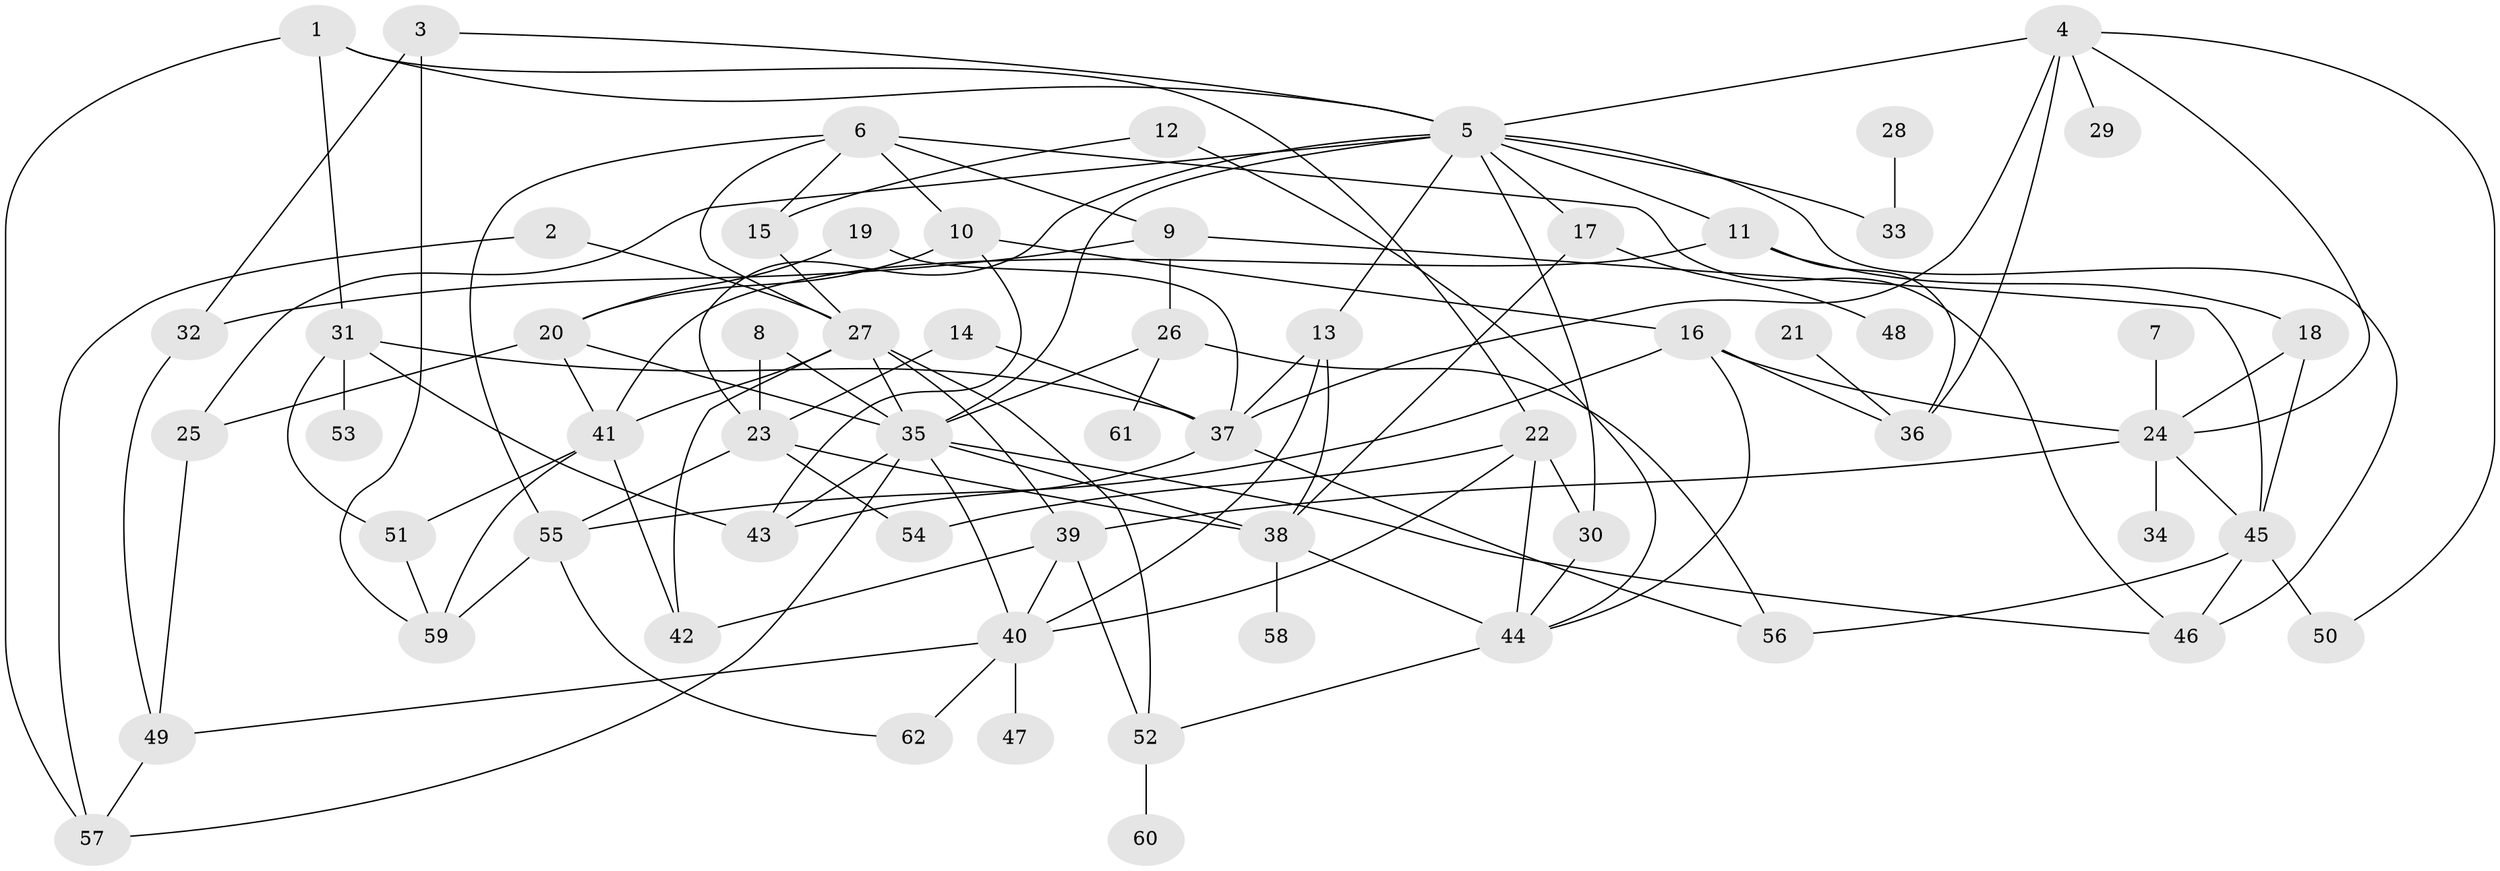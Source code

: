 // original degree distribution, {8: 0.016260162601626018, 4: 0.14634146341463414, 2: 0.3089430894308943, 3: 0.2601626016260163, 6: 0.04065040650406504, 5: 0.07317073170731707, 7: 0.008130081300813009, 1: 0.14634146341463414}
// Generated by graph-tools (version 1.1) at 2025/49/03/09/25 03:49:25]
// undirected, 62 vertices, 117 edges
graph export_dot {
graph [start="1"]
  node [color=gray90,style=filled];
  1;
  2;
  3;
  4;
  5;
  6;
  7;
  8;
  9;
  10;
  11;
  12;
  13;
  14;
  15;
  16;
  17;
  18;
  19;
  20;
  21;
  22;
  23;
  24;
  25;
  26;
  27;
  28;
  29;
  30;
  31;
  32;
  33;
  34;
  35;
  36;
  37;
  38;
  39;
  40;
  41;
  42;
  43;
  44;
  45;
  46;
  47;
  48;
  49;
  50;
  51;
  52;
  53;
  54;
  55;
  56;
  57;
  58;
  59;
  60;
  61;
  62;
  1 -- 5 [weight=1.0];
  1 -- 22 [weight=1.0];
  1 -- 31 [weight=1.0];
  1 -- 57 [weight=1.0];
  2 -- 27 [weight=1.0];
  2 -- 57 [weight=1.0];
  3 -- 5 [weight=1.0];
  3 -- 32 [weight=1.0];
  3 -- 59 [weight=1.0];
  4 -- 5 [weight=1.0];
  4 -- 24 [weight=1.0];
  4 -- 29 [weight=1.0];
  4 -- 36 [weight=1.0];
  4 -- 37 [weight=1.0];
  4 -- 50 [weight=1.0];
  5 -- 11 [weight=1.0];
  5 -- 13 [weight=1.0];
  5 -- 17 [weight=1.0];
  5 -- 23 [weight=1.0];
  5 -- 25 [weight=1.0];
  5 -- 30 [weight=1.0];
  5 -- 33 [weight=1.0];
  5 -- 35 [weight=1.0];
  5 -- 46 [weight=1.0];
  6 -- 9 [weight=1.0];
  6 -- 10 [weight=1.0];
  6 -- 15 [weight=1.0];
  6 -- 27 [weight=1.0];
  6 -- 46 [weight=1.0];
  6 -- 55 [weight=1.0];
  7 -- 24 [weight=1.0];
  8 -- 23 [weight=1.0];
  8 -- 35 [weight=1.0];
  9 -- 26 [weight=1.0];
  9 -- 32 [weight=1.0];
  9 -- 45 [weight=1.0];
  10 -- 16 [weight=1.0];
  10 -- 20 [weight=1.0];
  10 -- 43 [weight=1.0];
  11 -- 18 [weight=1.0];
  11 -- 36 [weight=1.0];
  11 -- 41 [weight=1.0];
  12 -- 15 [weight=1.0];
  12 -- 44 [weight=1.0];
  13 -- 37 [weight=1.0];
  13 -- 38 [weight=1.0];
  13 -- 40 [weight=1.0];
  14 -- 23 [weight=1.0];
  14 -- 37 [weight=1.0];
  15 -- 27 [weight=1.0];
  16 -- 24 [weight=1.0];
  16 -- 36 [weight=1.0];
  16 -- 44 [weight=1.0];
  16 -- 55 [weight=1.0];
  17 -- 38 [weight=1.0];
  17 -- 48 [weight=1.0];
  18 -- 24 [weight=1.0];
  18 -- 45 [weight=1.0];
  19 -- 20 [weight=1.0];
  19 -- 37 [weight=1.0];
  20 -- 25 [weight=1.0];
  20 -- 35 [weight=1.0];
  20 -- 41 [weight=1.0];
  21 -- 36 [weight=1.0];
  22 -- 30 [weight=1.0];
  22 -- 40 [weight=1.0];
  22 -- 44 [weight=1.0];
  22 -- 54 [weight=1.0];
  23 -- 38 [weight=1.0];
  23 -- 54 [weight=1.0];
  23 -- 55 [weight=1.0];
  24 -- 34 [weight=1.0];
  24 -- 39 [weight=1.0];
  24 -- 45 [weight=1.0];
  25 -- 49 [weight=1.0];
  26 -- 35 [weight=1.0];
  26 -- 56 [weight=1.0];
  26 -- 61 [weight=1.0];
  27 -- 35 [weight=1.0];
  27 -- 39 [weight=1.0];
  27 -- 41 [weight=1.0];
  27 -- 42 [weight=1.0];
  27 -- 52 [weight=1.0];
  28 -- 33 [weight=1.0];
  30 -- 44 [weight=1.0];
  31 -- 37 [weight=1.0];
  31 -- 43 [weight=1.0];
  31 -- 51 [weight=2.0];
  31 -- 53 [weight=1.0];
  32 -- 49 [weight=1.0];
  35 -- 38 [weight=1.0];
  35 -- 40 [weight=1.0];
  35 -- 43 [weight=1.0];
  35 -- 46 [weight=1.0];
  35 -- 57 [weight=1.0];
  37 -- 43 [weight=1.0];
  37 -- 56 [weight=1.0];
  38 -- 44 [weight=2.0];
  38 -- 58 [weight=1.0];
  39 -- 40 [weight=1.0];
  39 -- 42 [weight=1.0];
  39 -- 52 [weight=1.0];
  40 -- 47 [weight=1.0];
  40 -- 49 [weight=1.0];
  40 -- 62 [weight=1.0];
  41 -- 42 [weight=1.0];
  41 -- 51 [weight=1.0];
  41 -- 59 [weight=1.0];
  44 -- 52 [weight=1.0];
  45 -- 46 [weight=1.0];
  45 -- 50 [weight=1.0];
  45 -- 56 [weight=1.0];
  49 -- 57 [weight=1.0];
  51 -- 59 [weight=1.0];
  52 -- 60 [weight=1.0];
  55 -- 59 [weight=1.0];
  55 -- 62 [weight=1.0];
}
